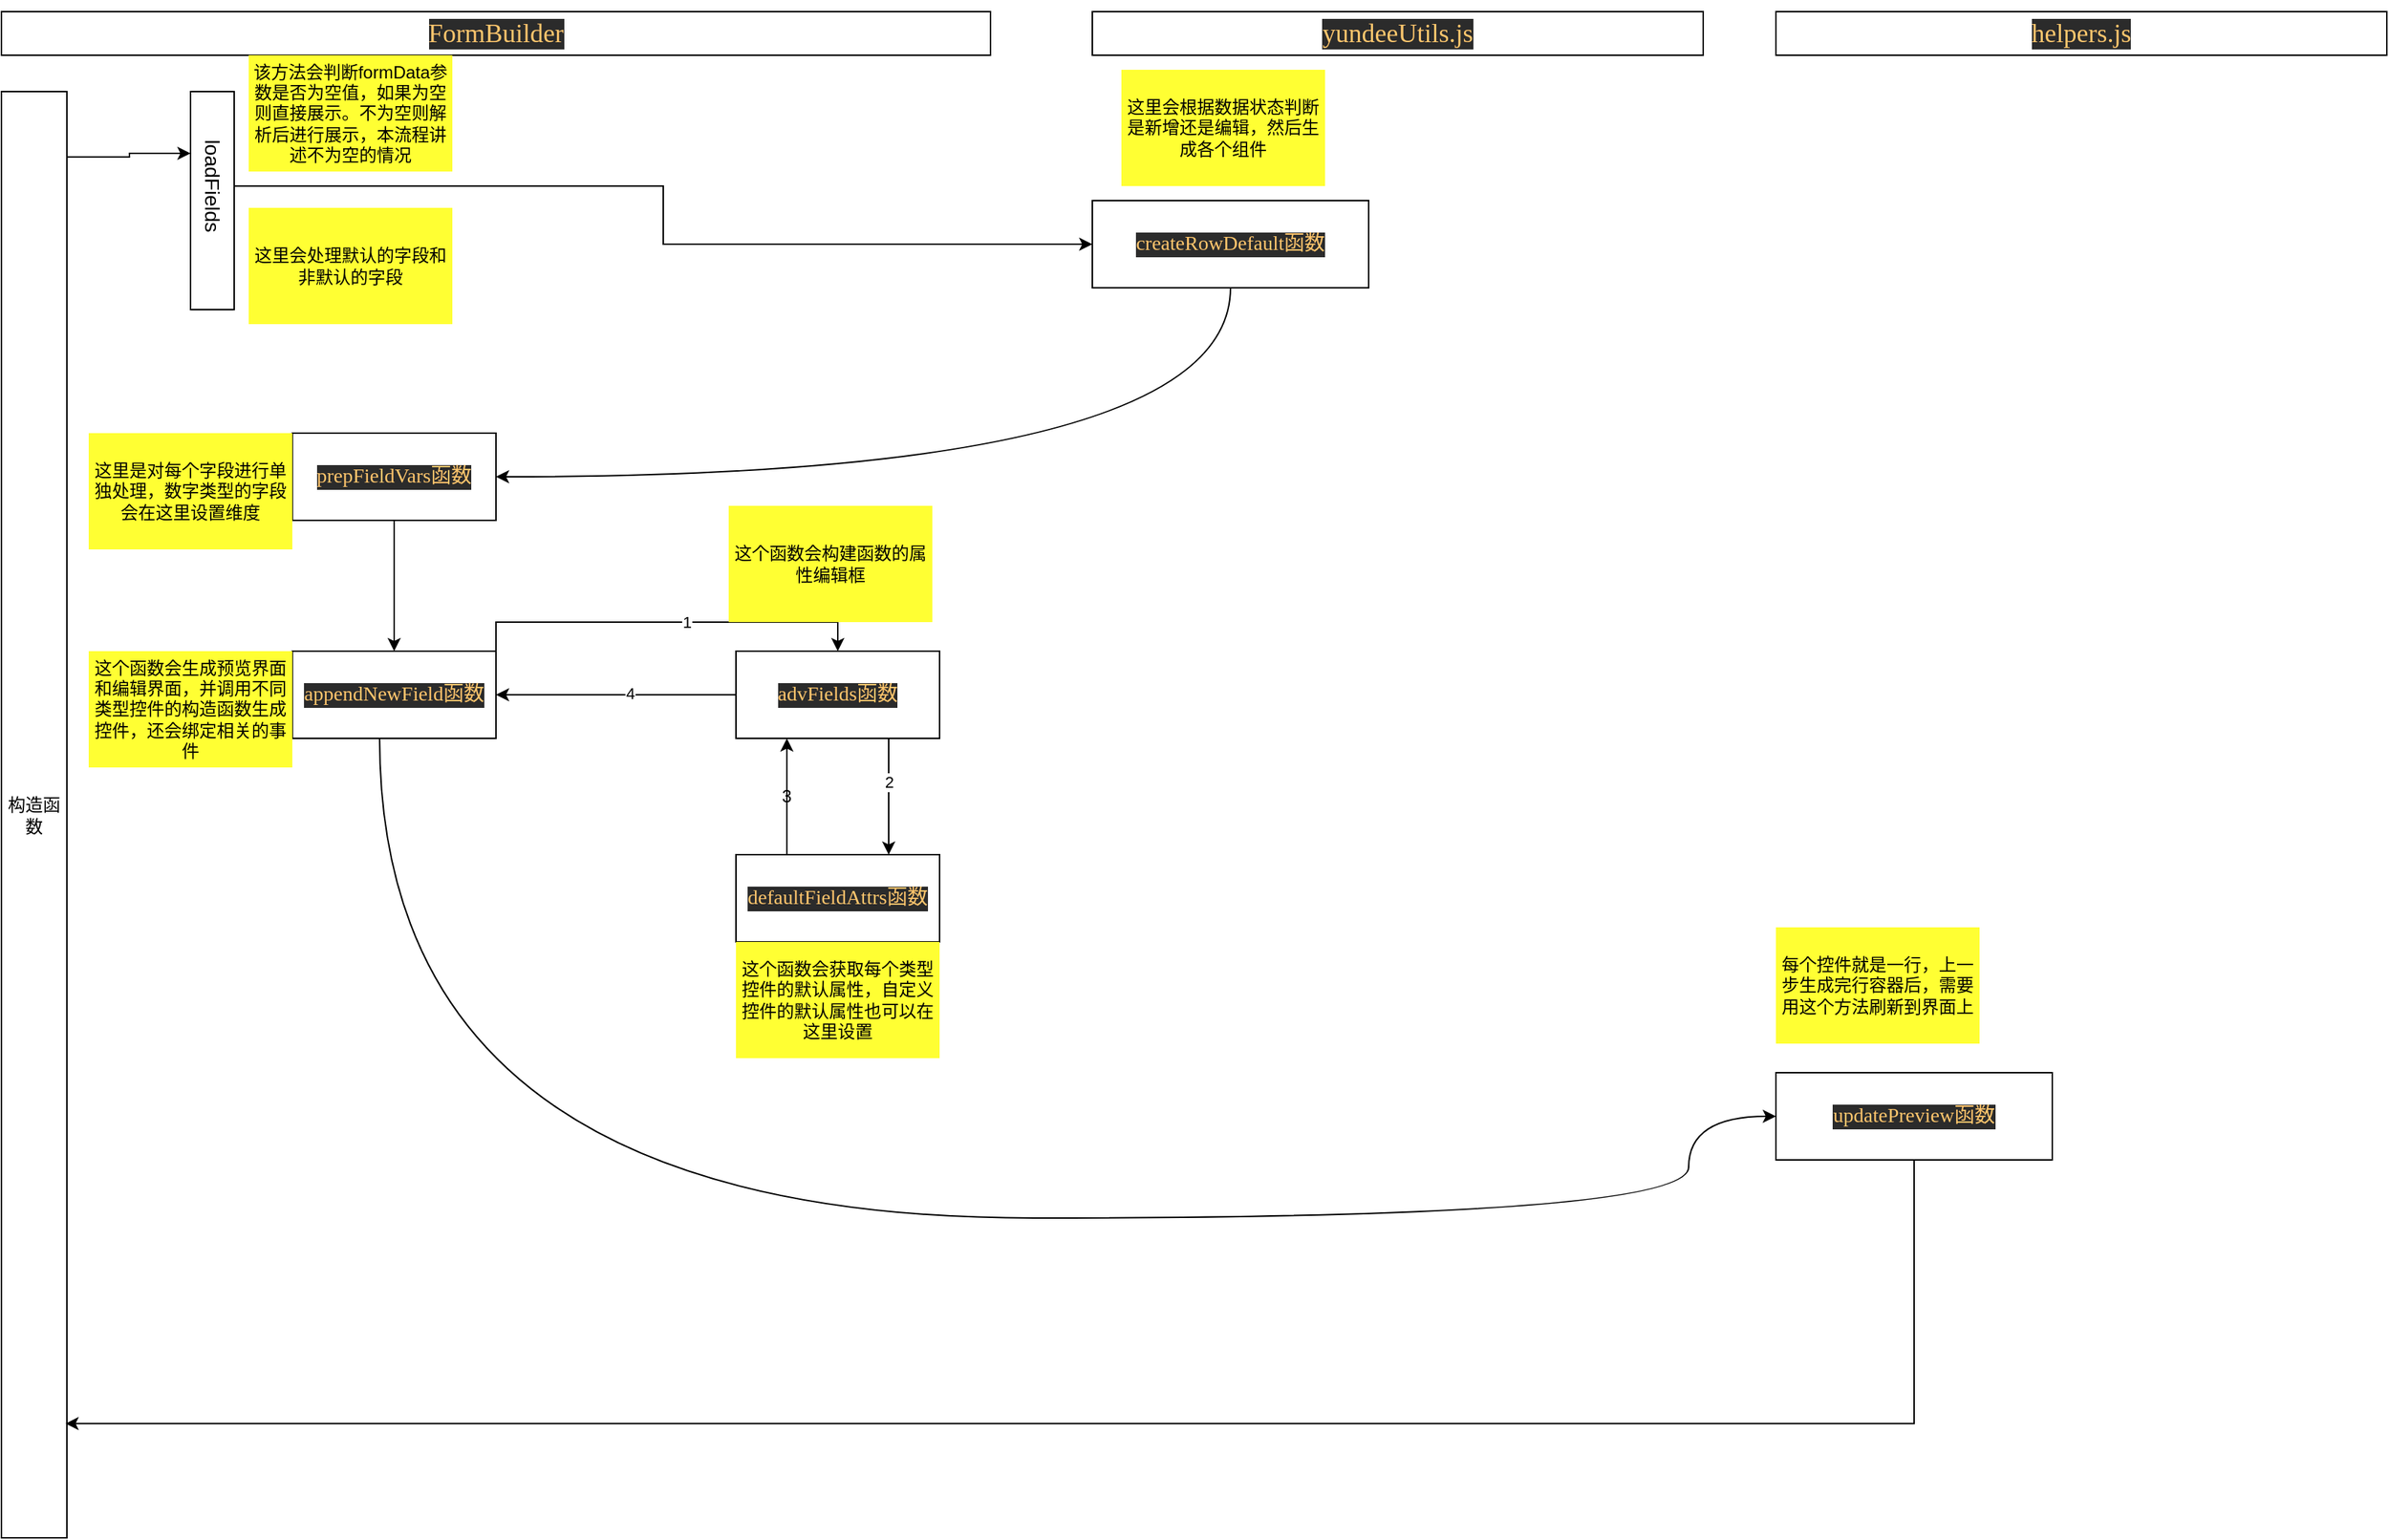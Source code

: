 <mxfile version="14.6.12" type="github">
  <diagram id="kgpKYQtTHZ0yAKxKKP6v" name="Page-1">
    <mxGraphModel dx="1422" dy="762" grid="1" gridSize="10" guides="1" tooltips="1" connect="1" arrows="1" fold="1" page="1" pageScale="1" pageWidth="850" pageHeight="1100" math="0" shadow="0">
      <root>
        <mxCell id="0" />
        <mxCell id="1" parent="0" />
        <mxCell id="MnPXZ85OeldySHDZS7sK-1" value="&lt;pre style=&quot;background-color: rgb(43 , 43 , 43) ; color: rgb(169 , 183 , 198) ; font-family: &amp;#34;jetbrains mono&amp;#34;&quot;&gt;&lt;span style=&quot;color: rgb(255 , 198 , 109)&quot;&gt;&lt;font style=&quot;font-size: 18px&quot;&gt;FormBuilder&lt;/font&gt;&lt;/span&gt;&lt;/pre&gt;" style="rounded=0;whiteSpace=wrap;html=1;" vertex="1" parent="1">
          <mxGeometry x="40" y="20" width="680" height="30" as="geometry" />
        </mxCell>
        <mxCell id="MnPXZ85OeldySHDZS7sK-35" style="edgeStyle=orthogonalEdgeStyle;rounded=0;orthogonalLoop=1;jettySize=auto;html=1;exitX=1;exitY=0.25;exitDx=0;exitDy=0;entryX=0.25;entryY=1;entryDx=0;entryDy=0;" edge="1" parent="1" source="MnPXZ85OeldySHDZS7sK-2" target="MnPXZ85OeldySHDZS7sK-4">
          <mxGeometry relative="1" as="geometry">
            <Array as="points">
              <mxPoint x="85" y="120" />
              <mxPoint x="128" y="120" />
              <mxPoint x="128" y="118" />
            </Array>
          </mxGeometry>
        </mxCell>
        <mxCell id="MnPXZ85OeldySHDZS7sK-2" value="构造函数" style="rounded=0;whiteSpace=wrap;html=1;" vertex="1" parent="1">
          <mxGeometry x="40" y="75" width="45" height="995" as="geometry" />
        </mxCell>
        <mxCell id="MnPXZ85OeldySHDZS7sK-3" value="" style="rounded=0;whiteSpace=wrap;html=1;" vertex="1" parent="1">
          <mxGeometry x="170" y="75" width="30" height="150" as="geometry" />
        </mxCell>
        <mxCell id="MnPXZ85OeldySHDZS7sK-10" style="edgeStyle=orthogonalEdgeStyle;rounded=0;orthogonalLoop=1;jettySize=auto;html=1;exitX=0.5;exitY=0;exitDx=0;exitDy=0;entryX=0;entryY=0.5;entryDx=0;entryDy=0;" edge="1" parent="1" source="MnPXZ85OeldySHDZS7sK-4" target="MnPXZ85OeldySHDZS7sK-13">
          <mxGeometry relative="1" as="geometry">
            <mxPoint x="390" y="140" as="targetPoint" />
          </mxGeometry>
        </mxCell>
        <mxCell id="MnPXZ85OeldySHDZS7sK-4" value="&lt;font style=&quot;font-size: 14px&quot;&gt;loadFields&lt;/font&gt;" style="text;html=1;strokeColor=none;fillColor=none;align=center;verticalAlign=middle;whiteSpace=wrap;rounded=0;rotation=90;" vertex="1" parent="1">
          <mxGeometry x="140" y="125" width="90" height="30" as="geometry" />
        </mxCell>
        <mxCell id="MnPXZ85OeldySHDZS7sK-7" value="该方法会判断formData参数是否为空值，如果为空则直接展示。不为空则解析后进行展示，本流程讲述不为空的情况" style="text;html=1;strokeColor=none;fillColor=#FFFF33;align=center;verticalAlign=middle;whiteSpace=wrap;rounded=0;" vertex="1" parent="1">
          <mxGeometry x="210" y="50" width="140" height="80" as="geometry" />
        </mxCell>
        <mxCell id="MnPXZ85OeldySHDZS7sK-8" value="这里会处理默认的字段和非默认的字段" style="text;html=1;strokeColor=none;fillColor=#FFFF33;align=center;verticalAlign=middle;whiteSpace=wrap;rounded=0;" vertex="1" parent="1">
          <mxGeometry x="210" y="155" width="140" height="80" as="geometry" />
        </mxCell>
        <mxCell id="MnPXZ85OeldySHDZS7sK-18" style="edgeStyle=orthogonalEdgeStyle;rounded=0;orthogonalLoop=1;jettySize=auto;html=1;entryX=1;entryY=0.5;entryDx=0;entryDy=0;curved=1;exitX=0.5;exitY=1;exitDx=0;exitDy=0;" edge="1" parent="1" source="MnPXZ85OeldySHDZS7sK-13" target="MnPXZ85OeldySHDZS7sK-16">
          <mxGeometry relative="1" as="geometry" />
        </mxCell>
        <mxCell id="MnPXZ85OeldySHDZS7sK-13" value="&lt;pre style=&quot;background-color: #2b2b2b ; color: #a9b7c6 ; font-family: &amp;#34;jetbrains mono&amp;#34; ; font-size: 10.5pt&quot;&gt;&lt;span style=&quot;color: #ffc66d&quot;&gt;createRowDefault函数&lt;/span&gt;&lt;/pre&gt;" style="rounded=0;whiteSpace=wrap;html=1;fillColor=#FFFFFF;" vertex="1" parent="1">
          <mxGeometry x="790" y="150" width="190" height="60" as="geometry" />
        </mxCell>
        <mxCell id="MnPXZ85OeldySHDZS7sK-14" value="&lt;pre style=&quot;background-color: rgb(43 , 43 , 43)&quot;&gt;&lt;font color=&quot;#ffc66d&quot; face=&quot;jetbrains mono&quot;&gt;&lt;span style=&quot;font-size: 18px&quot;&gt;yundeeUtils.js&lt;/span&gt;&lt;/font&gt;&lt;font color=&quot;#a9b7c6&quot; face=&quot;jetbrains mono&quot;&gt;&lt;br&gt;&lt;/font&gt;&lt;/pre&gt;" style="rounded=0;whiteSpace=wrap;html=1;" vertex="1" parent="1">
          <mxGeometry x="790" y="20" width="420" height="30" as="geometry" />
        </mxCell>
        <mxCell id="MnPXZ85OeldySHDZS7sK-15" value="这里会根据数据状态判断是新增还是编辑，然后生成各个组件" style="text;html=1;strokeColor=none;fillColor=#FFFF33;align=center;verticalAlign=middle;whiteSpace=wrap;rounded=0;" vertex="1" parent="1">
          <mxGeometry x="810" y="60" width="140" height="80" as="geometry" />
        </mxCell>
        <mxCell id="MnPXZ85OeldySHDZS7sK-22" style="edgeStyle=orthogonalEdgeStyle;rounded=0;orthogonalLoop=1;jettySize=auto;html=1;entryX=0.5;entryY=0;entryDx=0;entryDy=0;" edge="1" parent="1" source="MnPXZ85OeldySHDZS7sK-16" target="MnPXZ85OeldySHDZS7sK-20">
          <mxGeometry relative="1" as="geometry" />
        </mxCell>
        <mxCell id="MnPXZ85OeldySHDZS7sK-16" value="&lt;pre style=&quot;background-color: #2b2b2b ; color: #a9b7c6 ; font-family: &amp;#34;jetbrains mono&amp;#34; ; font-size: 10.5pt&quot;&gt;&lt;span style=&quot;color: #ffc66d&quot;&gt;prepFieldVars函数&lt;/span&gt;&lt;/pre&gt;" style="rounded=0;whiteSpace=wrap;html=1;fillColor=#FFFFFF;" vertex="1" parent="1">
          <mxGeometry x="240" y="310" width="140" height="60" as="geometry" />
        </mxCell>
        <mxCell id="MnPXZ85OeldySHDZS7sK-19" value="这里是对每个字段进行单独处理，数字类型的字段会在这里设置维度" style="text;html=1;strokeColor=none;fillColor=#FFFF33;align=center;verticalAlign=middle;whiteSpace=wrap;rounded=0;" vertex="1" parent="1">
          <mxGeometry x="100" y="310" width="140" height="80" as="geometry" />
        </mxCell>
        <mxCell id="MnPXZ85OeldySHDZS7sK-33" style="edgeStyle=orthogonalEdgeStyle;rounded=0;orthogonalLoop=1;jettySize=auto;html=1;exitX=1;exitY=0;exitDx=0;exitDy=0;entryX=0.5;entryY=0;entryDx=0;entryDy=0;" edge="1" parent="1" source="MnPXZ85OeldySHDZS7sK-20" target="MnPXZ85OeldySHDZS7sK-23">
          <mxGeometry relative="1" as="geometry" />
        </mxCell>
        <mxCell id="MnPXZ85OeldySHDZS7sK-37" value="1" style="edgeLabel;html=1;align=center;verticalAlign=middle;resizable=0;points=[];" vertex="1" connectable="0" parent="MnPXZ85OeldySHDZS7sK-33">
          <mxGeometry x="0.098" relative="1" as="geometry">
            <mxPoint as="offset" />
          </mxGeometry>
        </mxCell>
        <mxCell id="MnPXZ85OeldySHDZS7sK-46" style="edgeStyle=orthogonalEdgeStyle;rounded=0;orthogonalLoop=1;jettySize=auto;html=1;entryX=0;entryY=0.5;entryDx=0;entryDy=0;curved=1;" edge="1" parent="1" source="MnPXZ85OeldySHDZS7sK-20" target="MnPXZ85OeldySHDZS7sK-45">
          <mxGeometry relative="1" as="geometry">
            <Array as="points">
              <mxPoint x="300" y="850" />
              <mxPoint x="1200" y="850" />
              <mxPoint x="1200" y="780" />
            </Array>
          </mxGeometry>
        </mxCell>
        <mxCell id="MnPXZ85OeldySHDZS7sK-20" value="&lt;pre style=&quot;background-color: #2b2b2b ; color: #a9b7c6 ; font-family: &amp;#34;jetbrains mono&amp;#34; ; font-size: 10.5pt&quot;&gt;&lt;pre style=&quot;font-family: &amp;#34;jetbrains mono&amp;#34; ; font-size: 10.5pt&quot;&gt;&lt;span style=&quot;color: #ffc66d&quot;&gt;appendNewField函数&lt;/span&gt;&lt;/pre&gt;&lt;/pre&gt;" style="rounded=0;whiteSpace=wrap;html=1;fillColor=#FFFFFF;" vertex="1" parent="1">
          <mxGeometry x="240" y="460" width="140" height="60" as="geometry" />
        </mxCell>
        <mxCell id="MnPXZ85OeldySHDZS7sK-21" value="这个函数会生成预览界面和编辑界面，并调用不同类型控件的构造函数生成控件，还会绑定相关的事件" style="text;html=1;strokeColor=none;fillColor=#FFFF33;align=center;verticalAlign=middle;whiteSpace=wrap;rounded=0;" vertex="1" parent="1">
          <mxGeometry x="100" y="460" width="140" height="80" as="geometry" />
        </mxCell>
        <mxCell id="MnPXZ85OeldySHDZS7sK-31" style="edgeStyle=orthogonalEdgeStyle;rounded=0;orthogonalLoop=1;jettySize=auto;html=1;exitX=0.75;exitY=1;exitDx=0;exitDy=0;entryX=0.75;entryY=0;entryDx=0;entryDy=0;" edge="1" parent="1" source="MnPXZ85OeldySHDZS7sK-23" target="MnPXZ85OeldySHDZS7sK-27">
          <mxGeometry relative="1" as="geometry" />
        </mxCell>
        <mxCell id="MnPXZ85OeldySHDZS7sK-38" value="2" style="edgeLabel;html=1;align=center;verticalAlign=middle;resizable=0;points=[];" vertex="1" connectable="0" parent="MnPXZ85OeldySHDZS7sK-31">
          <mxGeometry x="-0.25" relative="1" as="geometry">
            <mxPoint as="offset" />
          </mxGeometry>
        </mxCell>
        <mxCell id="MnPXZ85OeldySHDZS7sK-34" style="edgeStyle=orthogonalEdgeStyle;rounded=0;orthogonalLoop=1;jettySize=auto;html=1;exitX=0;exitY=0.5;exitDx=0;exitDy=0;entryX=1;entryY=0.5;entryDx=0;entryDy=0;" edge="1" parent="1" source="MnPXZ85OeldySHDZS7sK-23" target="MnPXZ85OeldySHDZS7sK-20">
          <mxGeometry relative="1" as="geometry" />
        </mxCell>
        <mxCell id="MnPXZ85OeldySHDZS7sK-39" value="4" style="edgeLabel;html=1;align=center;verticalAlign=middle;resizable=0;points=[];" vertex="1" connectable="0" parent="MnPXZ85OeldySHDZS7sK-34">
          <mxGeometry x="-0.115" y="-1" relative="1" as="geometry">
            <mxPoint as="offset" />
          </mxGeometry>
        </mxCell>
        <mxCell id="MnPXZ85OeldySHDZS7sK-23" value="&lt;pre style=&quot;background-color: #2b2b2b ; color: #a9b7c6 ; font-family: &amp;#34;jetbrains mono&amp;#34; ; font-size: 10.5pt&quot;&gt;&lt;pre style=&quot;font-family: &amp;#34;jetbrains mono&amp;#34; ; font-size: 10.5pt&quot;&gt;&lt;pre style=&quot;font-family: &amp;#34;jetbrains mono&amp;#34; ; font-size: 10.5pt&quot;&gt;&lt;span style=&quot;color: #ffc66d&quot;&gt;advFields函数&lt;/span&gt;&lt;/pre&gt;&lt;/pre&gt;&lt;/pre&gt;" style="rounded=0;whiteSpace=wrap;html=1;fillColor=#FFFFFF;" vertex="1" parent="1">
          <mxGeometry x="545" y="460" width="140" height="60" as="geometry" />
        </mxCell>
        <mxCell id="MnPXZ85OeldySHDZS7sK-25" value="这个函数会构建函数的属性编辑框" style="text;html=1;strokeColor=none;fillColor=#FFFF33;align=center;verticalAlign=middle;whiteSpace=wrap;rounded=0;" vertex="1" parent="1">
          <mxGeometry x="540" y="360" width="140" height="80" as="geometry" />
        </mxCell>
        <mxCell id="MnPXZ85OeldySHDZS7sK-26" value="&lt;pre style=&quot;background-color: #2b2b2b ; color: #a9b7c6 ; font-family: &amp;#34;jetbrains mono&amp;#34; ; font-size: 10.5pt&quot;&gt;&lt;br&gt;&lt;/pre&gt;" style="text;whiteSpace=wrap;html=1;" vertex="1" parent="1">
          <mxGeometry x="360" y="740" width="140" height="60" as="geometry" />
        </mxCell>
        <mxCell id="MnPXZ85OeldySHDZS7sK-40" style="edgeStyle=orthogonalEdgeStyle;rounded=0;orthogonalLoop=1;jettySize=auto;html=1;exitX=0.25;exitY=0;exitDx=0;exitDy=0;entryX=0.25;entryY=1;entryDx=0;entryDy=0;" edge="1" parent="1" source="MnPXZ85OeldySHDZS7sK-27" target="MnPXZ85OeldySHDZS7sK-23">
          <mxGeometry relative="1" as="geometry" />
        </mxCell>
        <mxCell id="MnPXZ85OeldySHDZS7sK-27" value="&lt;pre style=&quot;background-color: #2b2b2b ; color: #a9b7c6 ; font-family: &amp;#34;jetbrains mono&amp;#34; ; font-size: 10.5pt&quot;&gt;&lt;pre style=&quot;font-family: &amp;#34;jetbrains mono&amp;#34; ; font-size: 10.5pt&quot;&gt;&lt;pre style=&quot;font-family: &amp;#34;jetbrains mono&amp;#34; ; font-size: 10.5pt&quot;&gt;&lt;pre style=&quot;text-align: left ; font-family: &amp;#34;jetbrains mono&amp;#34; ; font-size: 10.5pt&quot;&gt;&lt;span style=&quot;color: rgb(255 , 198 , 109)&quot;&gt;defaultFieldAttrs函数&lt;/span&gt;&lt;/pre&gt;&lt;/pre&gt;&lt;/pre&gt;&lt;/pre&gt;" style="rounded=0;whiteSpace=wrap;html=1;fillColor=#FFFFFF;" vertex="1" parent="1">
          <mxGeometry x="545" y="600" width="140" height="60" as="geometry" />
        </mxCell>
        <mxCell id="MnPXZ85OeldySHDZS7sK-30" value="这个函数会获取每个类型控件的默认属性，自定义控件的默认属性也可以在这里设置" style="text;html=1;strokeColor=none;fillColor=#FFFF33;align=center;verticalAlign=middle;whiteSpace=wrap;rounded=0;" vertex="1" parent="1">
          <mxGeometry x="545" y="660" width="140" height="80" as="geometry" />
        </mxCell>
        <mxCell id="MnPXZ85OeldySHDZS7sK-41" value="3" style="text;html=1;strokeColor=none;fillColor=none;align=center;verticalAlign=middle;whiteSpace=wrap;rounded=0;" vertex="1" parent="1">
          <mxGeometry x="560" y="550" width="40" height="20" as="geometry" />
        </mxCell>
        <mxCell id="MnPXZ85OeldySHDZS7sK-43" value="&lt;pre style=&quot;background-color: rgb(43 , 43 , 43)&quot;&gt;&lt;font face=&quot;jetbrains mono&quot;&gt;&lt;font color=&quot;#ffc66d&quot;&gt;&lt;span style=&quot;font-size: 18px&quot;&gt;helpers.js&lt;/span&gt;&lt;/font&gt;&lt;font color=&quot;#a9b7c6&quot;&gt;&lt;br&gt;&lt;/font&gt;&lt;/font&gt;&lt;/pre&gt;" style="rounded=0;whiteSpace=wrap;html=1;" vertex="1" parent="1">
          <mxGeometry x="1260" y="20" width="420" height="30" as="geometry" />
        </mxCell>
        <mxCell id="MnPXZ85OeldySHDZS7sK-44" value="&lt;pre style=&quot;background-color: #2b2b2b ; color: #a9b7c6 ; font-family: &amp;#34;jetbrains mono&amp;#34; ; font-size: 10.5pt&quot;&gt;&lt;br&gt;&lt;/pre&gt;" style="text;whiteSpace=wrap;html=1;" vertex="1" parent="1">
          <mxGeometry x="1320" y="170" width="120" height="60" as="geometry" />
        </mxCell>
        <mxCell id="MnPXZ85OeldySHDZS7sK-49" style="edgeStyle=orthogonalEdgeStyle;rounded=0;orthogonalLoop=1;jettySize=auto;html=1;entryX=0.978;entryY=0.921;entryDx=0;entryDy=0;entryPerimeter=0;" edge="1" parent="1" source="MnPXZ85OeldySHDZS7sK-45" target="MnPXZ85OeldySHDZS7sK-2">
          <mxGeometry relative="1" as="geometry">
            <Array as="points">
              <mxPoint x="1355" y="991" />
            </Array>
          </mxGeometry>
        </mxCell>
        <mxCell id="MnPXZ85OeldySHDZS7sK-45" value="&lt;pre style=&quot;background-color: #2b2b2b ; color: #a9b7c6 ; font-family: &amp;#34;jetbrains mono&amp;#34; ; font-size: 10.5pt&quot;&gt;&lt;pre style=&quot;text-align: left ; font-family: &amp;#34;jetbrains mono&amp;#34; ; font-size: 10.5pt&quot;&gt;&lt;span style=&quot;color: rgb(255 , 198 , 109)&quot;&gt;updatePreview函数&lt;/span&gt;&lt;/pre&gt;&lt;/pre&gt;" style="rounded=0;whiteSpace=wrap;html=1;fillColor=#FFFFFF;" vertex="1" parent="1">
          <mxGeometry x="1260" y="750" width="190" height="60" as="geometry" />
        </mxCell>
        <mxCell id="MnPXZ85OeldySHDZS7sK-47" value="每个控件就是一行，上一步生成完行容器后，需要用这个方法刷新到界面上" style="text;html=1;strokeColor=none;fillColor=#FFFF33;align=center;verticalAlign=middle;whiteSpace=wrap;rounded=0;" vertex="1" parent="1">
          <mxGeometry x="1260" y="650" width="140" height="80" as="geometry" />
        </mxCell>
      </root>
    </mxGraphModel>
  </diagram>
</mxfile>

